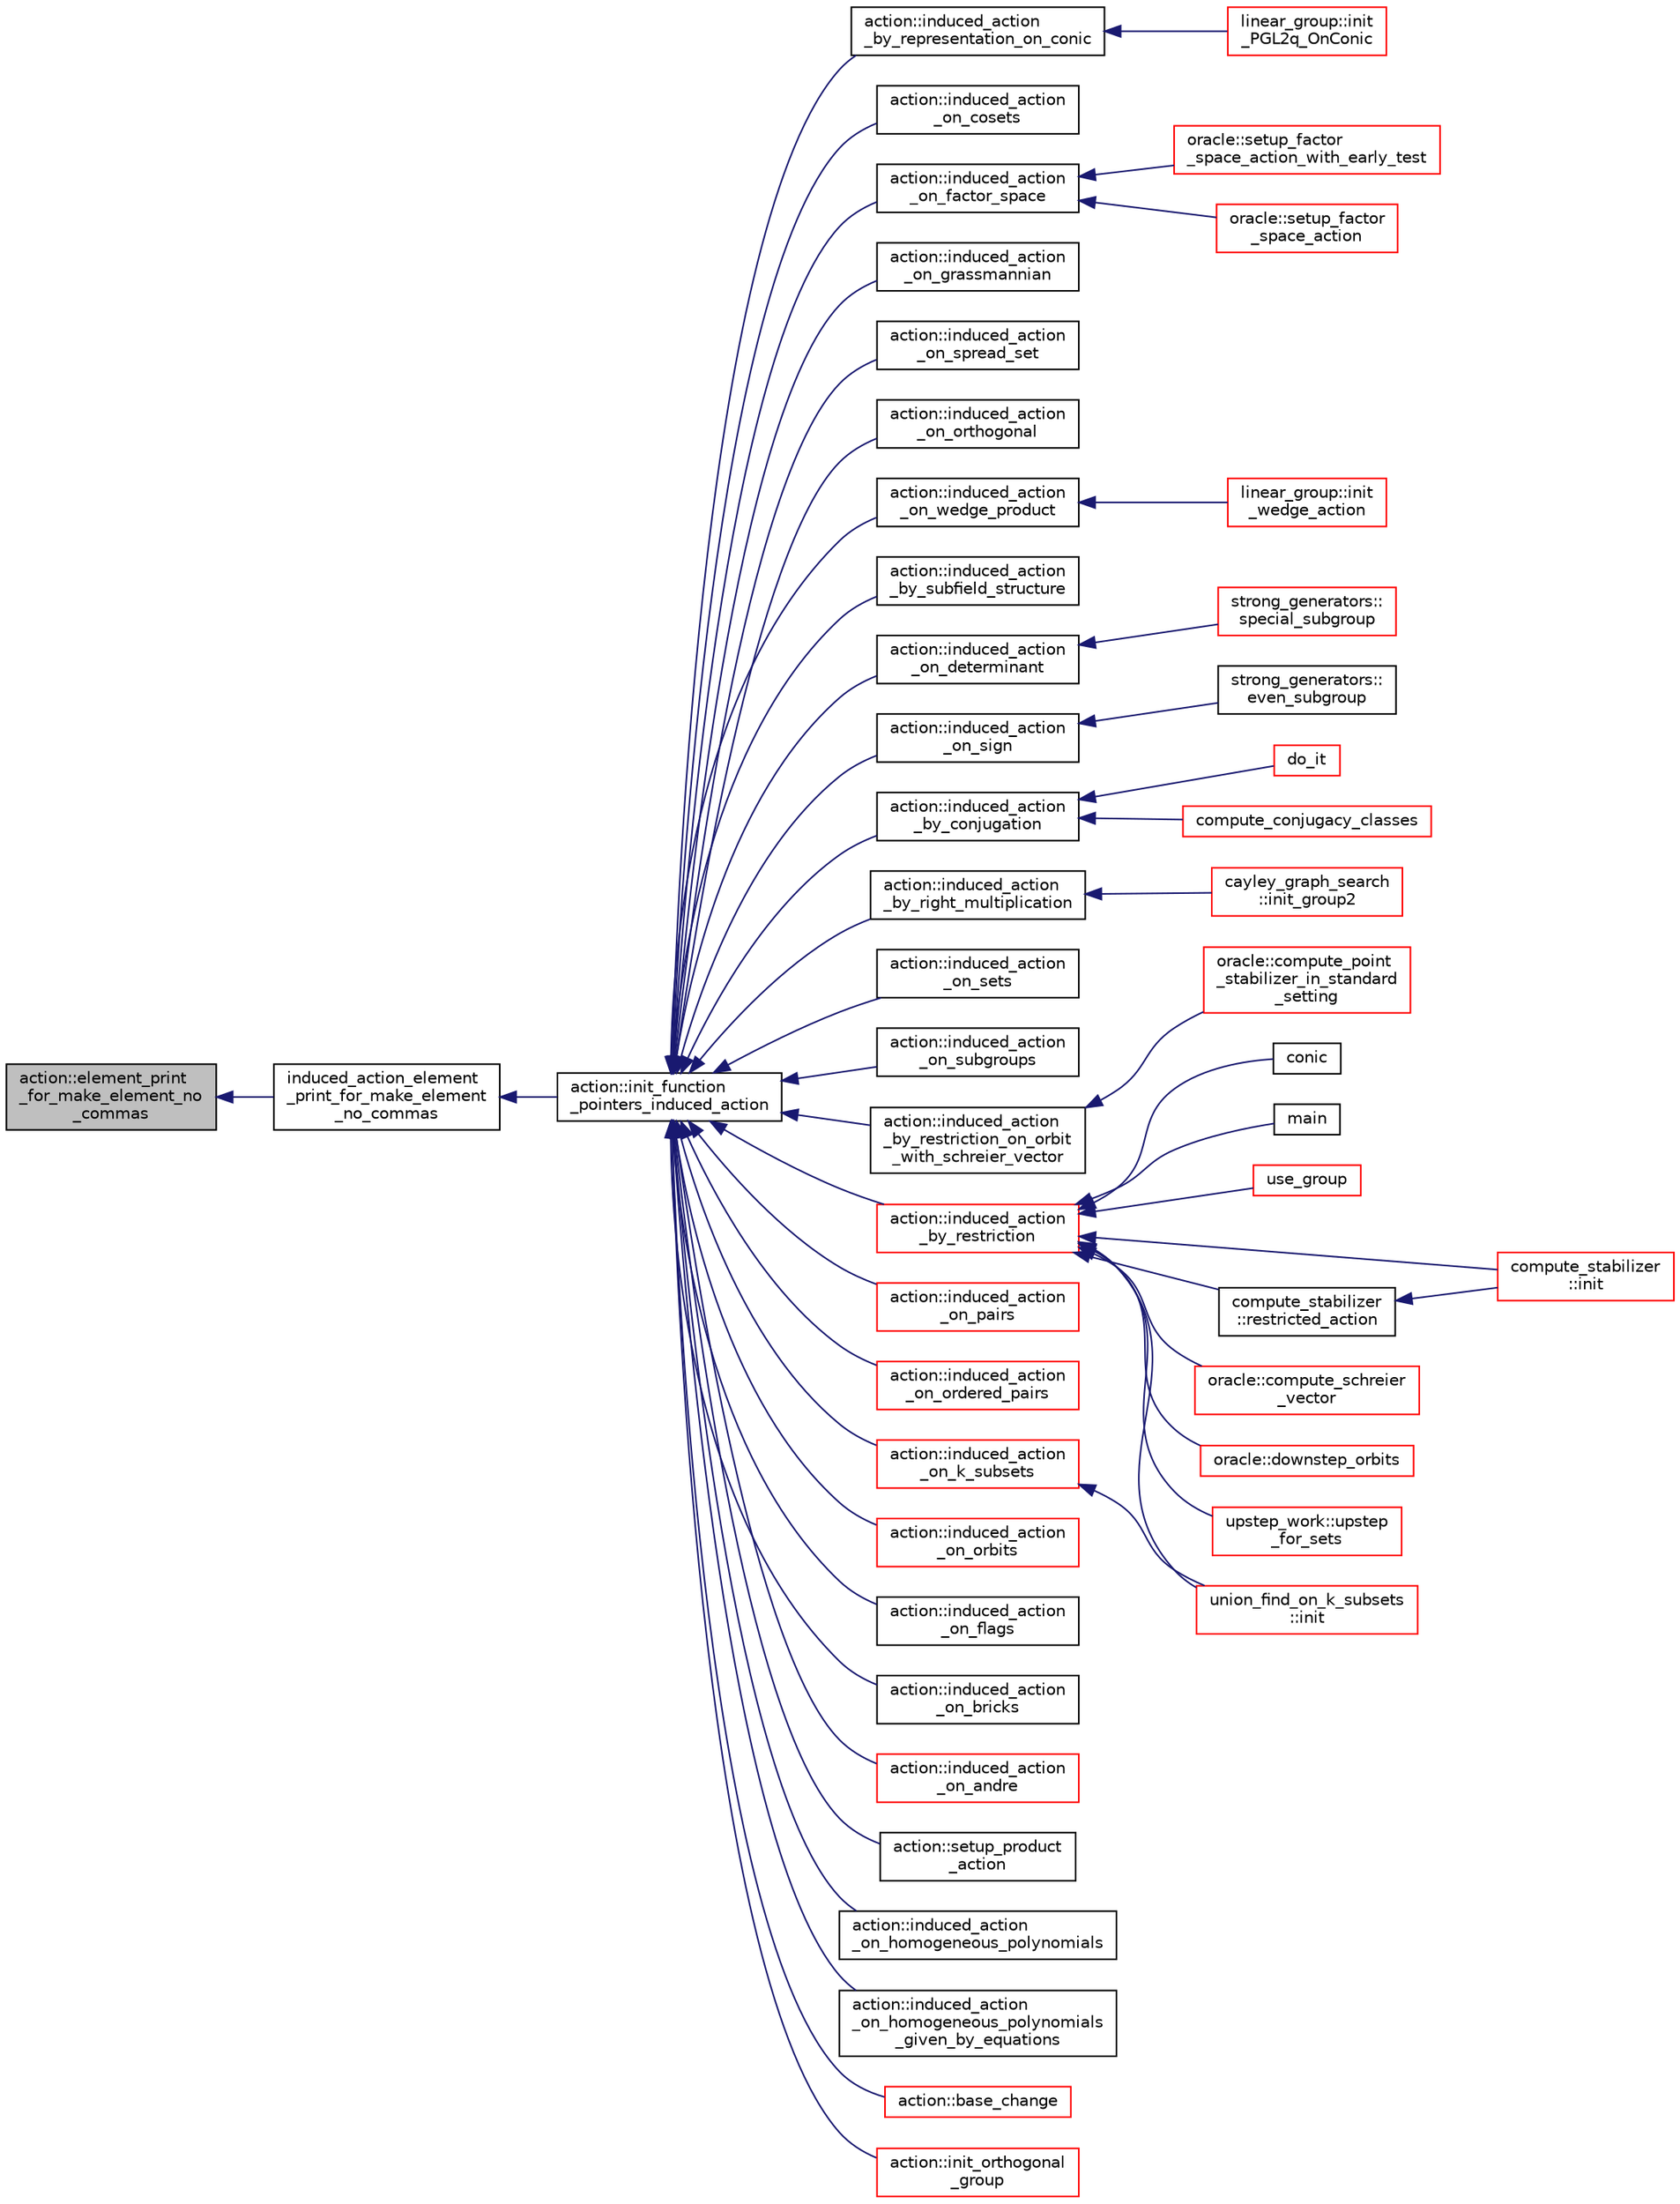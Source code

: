 digraph "action::element_print_for_make_element_no_commas"
{
  edge [fontname="Helvetica",fontsize="10",labelfontname="Helvetica",labelfontsize="10"];
  node [fontname="Helvetica",fontsize="10",shape=record];
  rankdir="LR";
  Node8668 [label="action::element_print\l_for_make_element_no\l_commas",height=0.2,width=0.4,color="black", fillcolor="grey75", style="filled", fontcolor="black"];
  Node8668 -> Node8669 [dir="back",color="midnightblue",fontsize="10",style="solid",fontname="Helvetica"];
  Node8669 [label="induced_action_element\l_print_for_make_element\l_no_commas",height=0.2,width=0.4,color="black", fillcolor="white", style="filled",URL="$d3/d27/interface_8_c.html#ae151544128a85b12466172340404b955"];
  Node8669 -> Node8670 [dir="back",color="midnightblue",fontsize="10",style="solid",fontname="Helvetica"];
  Node8670 [label="action::init_function\l_pointers_induced_action",height=0.2,width=0.4,color="black", fillcolor="white", style="filled",URL="$d2/d86/classaction.html#a3b9287d084b24f7a3b9532a7589c58de"];
  Node8670 -> Node8671 [dir="back",color="midnightblue",fontsize="10",style="solid",fontname="Helvetica"];
  Node8671 [label="action::induced_action\l_by_representation_on_conic",height=0.2,width=0.4,color="black", fillcolor="white", style="filled",URL="$d2/d86/classaction.html#a228538e3f07bc186db8eb5da8b90f617"];
  Node8671 -> Node8672 [dir="back",color="midnightblue",fontsize="10",style="solid",fontname="Helvetica"];
  Node8672 [label="linear_group::init\l_PGL2q_OnConic",height=0.2,width=0.4,color="red", fillcolor="white", style="filled",URL="$df/d5a/classlinear__group.html#a84c4d6e1849da4c6f8f096a1af2a8270"];
  Node8670 -> Node8679 [dir="back",color="midnightblue",fontsize="10",style="solid",fontname="Helvetica"];
  Node8679 [label="action::induced_action\l_on_cosets",height=0.2,width=0.4,color="black", fillcolor="white", style="filled",URL="$d2/d86/classaction.html#acbdff5ffed42af6a01f07dffb2787237"];
  Node8670 -> Node8680 [dir="back",color="midnightblue",fontsize="10",style="solid",fontname="Helvetica"];
  Node8680 [label="action::induced_action\l_on_factor_space",height=0.2,width=0.4,color="black", fillcolor="white", style="filled",URL="$d2/d86/classaction.html#af501ff2aa74fb6049bee5c01cd8b909b"];
  Node8680 -> Node8681 [dir="back",color="midnightblue",fontsize="10",style="solid",fontname="Helvetica"];
  Node8681 [label="oracle::setup_factor\l_space_action_with_early_test",height=0.2,width=0.4,color="red", fillcolor="white", style="filled",URL="$d7/da7/classoracle.html#a7c26a85886666829e9727df91d2f01ad"];
  Node8680 -> Node8761 [dir="back",color="midnightblue",fontsize="10",style="solid",fontname="Helvetica"];
  Node8761 [label="oracle::setup_factor\l_space_action",height=0.2,width=0.4,color="red", fillcolor="white", style="filled",URL="$d7/da7/classoracle.html#a181e076f112ba1f32f5fb4e8abebdb18"];
  Node8670 -> Node8762 [dir="back",color="midnightblue",fontsize="10",style="solid",fontname="Helvetica"];
  Node8762 [label="action::induced_action\l_on_grassmannian",height=0.2,width=0.4,color="black", fillcolor="white", style="filled",URL="$d2/d86/classaction.html#a295b730ecc0b0bf30f714094fef956ea"];
  Node8670 -> Node8763 [dir="back",color="midnightblue",fontsize="10",style="solid",fontname="Helvetica"];
  Node8763 [label="action::induced_action\l_on_spread_set",height=0.2,width=0.4,color="black", fillcolor="white", style="filled",URL="$d2/d86/classaction.html#a7c5839c650592f083dc850d81ed05a5b"];
  Node8670 -> Node8764 [dir="back",color="midnightblue",fontsize="10",style="solid",fontname="Helvetica"];
  Node8764 [label="action::induced_action\l_on_orthogonal",height=0.2,width=0.4,color="black", fillcolor="white", style="filled",URL="$d2/d86/classaction.html#a4f191cee643a81d7f18a4d729084e945"];
  Node8670 -> Node8765 [dir="back",color="midnightblue",fontsize="10",style="solid",fontname="Helvetica"];
  Node8765 [label="action::induced_action\l_on_wedge_product",height=0.2,width=0.4,color="black", fillcolor="white", style="filled",URL="$d2/d86/classaction.html#af13a5da25b8e8597ab695edff222fb6a"];
  Node8765 -> Node8766 [dir="back",color="midnightblue",fontsize="10",style="solid",fontname="Helvetica"];
  Node8766 [label="linear_group::init\l_wedge_action",height=0.2,width=0.4,color="red", fillcolor="white", style="filled",URL="$df/d5a/classlinear__group.html#a16a8a2a5fdc535f2263210ca7943119e"];
  Node8670 -> Node8767 [dir="back",color="midnightblue",fontsize="10",style="solid",fontname="Helvetica"];
  Node8767 [label="action::induced_action\l_by_subfield_structure",height=0.2,width=0.4,color="black", fillcolor="white", style="filled",URL="$d2/d86/classaction.html#add42951bdab176ceed6cc4af05dfa948"];
  Node8670 -> Node8768 [dir="back",color="midnightblue",fontsize="10",style="solid",fontname="Helvetica"];
  Node8768 [label="action::induced_action\l_on_determinant",height=0.2,width=0.4,color="black", fillcolor="white", style="filled",URL="$d2/d86/classaction.html#aa6b9d3c2ded2cae185ee31f2200ad0b5"];
  Node8768 -> Node8769 [dir="back",color="midnightblue",fontsize="10",style="solid",fontname="Helvetica"];
  Node8769 [label="strong_generators::\lspecial_subgroup",height=0.2,width=0.4,color="red", fillcolor="white", style="filled",URL="$dc/d09/classstrong__generators.html#a78e9e4d012bb440194e2874c40ca9e29"];
  Node8670 -> Node8771 [dir="back",color="midnightblue",fontsize="10",style="solid",fontname="Helvetica"];
  Node8771 [label="action::induced_action\l_on_sign",height=0.2,width=0.4,color="black", fillcolor="white", style="filled",URL="$d2/d86/classaction.html#ab17b07971b94eae7c5efa21b33f643f1"];
  Node8771 -> Node8772 [dir="back",color="midnightblue",fontsize="10",style="solid",fontname="Helvetica"];
  Node8772 [label="strong_generators::\leven_subgroup",height=0.2,width=0.4,color="black", fillcolor="white", style="filled",URL="$dc/d09/classstrong__generators.html#a8c1a171968f012ec245b0487a6af66e0"];
  Node8670 -> Node8773 [dir="back",color="midnightblue",fontsize="10",style="solid",fontname="Helvetica"];
  Node8773 [label="action::induced_action\l_by_conjugation",height=0.2,width=0.4,color="black", fillcolor="white", style="filled",URL="$d2/d86/classaction.html#a45fb7703c6acac791acdcde339d21cc2"];
  Node8773 -> Node8774 [dir="back",color="midnightblue",fontsize="10",style="solid",fontname="Helvetica"];
  Node8774 [label="do_it",height=0.2,width=0.4,color="red", fillcolor="white", style="filled",URL="$da/da3/burnside_8_c.html#a6a1ed4d46bdb13e56112f47f0565c25b"];
  Node8773 -> Node8776 [dir="back",color="midnightblue",fontsize="10",style="solid",fontname="Helvetica"];
  Node8776 [label="compute_conjugacy_classes",height=0.2,width=0.4,color="red", fillcolor="white", style="filled",URL="$dc/dd4/group__actions_8h.html#a3a3f311d8e19e481707b3e54dbb35066"];
  Node8670 -> Node8781 [dir="back",color="midnightblue",fontsize="10",style="solid",fontname="Helvetica"];
  Node8781 [label="action::induced_action\l_by_right_multiplication",height=0.2,width=0.4,color="black", fillcolor="white", style="filled",URL="$d2/d86/classaction.html#aafa2818d9d98046507e2754938be0c04"];
  Node8781 -> Node8782 [dir="back",color="midnightblue",fontsize="10",style="solid",fontname="Helvetica"];
  Node8782 [label="cayley_graph_search\l::init_group2",height=0.2,width=0.4,color="red", fillcolor="white", style="filled",URL="$de/dae/classcayley__graph__search.html#ac765646a4795740d7ac0a9407bf35f32"];
  Node8670 -> Node8784 [dir="back",color="midnightblue",fontsize="10",style="solid",fontname="Helvetica"];
  Node8784 [label="action::induced_action\l_on_sets",height=0.2,width=0.4,color="black", fillcolor="white", style="filled",URL="$d2/d86/classaction.html#a09639acee6b88644c103b17050cc32f1"];
  Node8670 -> Node8785 [dir="back",color="midnightblue",fontsize="10",style="solid",fontname="Helvetica"];
  Node8785 [label="action::induced_action\l_on_subgroups",height=0.2,width=0.4,color="black", fillcolor="white", style="filled",URL="$d2/d86/classaction.html#ad0de7ea45a2a73c1b8e0f52ee3ce4610"];
  Node8670 -> Node8786 [dir="back",color="midnightblue",fontsize="10",style="solid",fontname="Helvetica"];
  Node8786 [label="action::induced_action\l_by_restriction_on_orbit\l_with_schreier_vector",height=0.2,width=0.4,color="black", fillcolor="white", style="filled",URL="$d2/d86/classaction.html#ad3ddab72625d9bebe7ac8eaef488cf4c"];
  Node8786 -> Node8787 [dir="back",color="midnightblue",fontsize="10",style="solid",fontname="Helvetica"];
  Node8787 [label="oracle::compute_point\l_stabilizer_in_standard\l_setting",height=0.2,width=0.4,color="red", fillcolor="white", style="filled",URL="$d7/da7/classoracle.html#afa7b2b71cd2ccbb807a740d6e1085982"];
  Node8670 -> Node8788 [dir="back",color="midnightblue",fontsize="10",style="solid",fontname="Helvetica"];
  Node8788 [label="action::induced_action\l_by_restriction",height=0.2,width=0.4,color="red", fillcolor="white", style="filled",URL="$d2/d86/classaction.html#a37c21f74a97c921d882a308370c06357"];
  Node8788 -> Node8692 [dir="back",color="midnightblue",fontsize="10",style="solid",fontname="Helvetica"];
  Node8692 [label="conic",height=0.2,width=0.4,color="black", fillcolor="white", style="filled",URL="$d4/de8/conic_8_c.html#a96def9474b981a9d5831a9b48d85d652"];
  Node8788 -> Node8789 [dir="back",color="midnightblue",fontsize="10",style="solid",fontname="Helvetica"];
  Node8789 [label="main",height=0.2,width=0.4,color="black", fillcolor="white", style="filled",URL="$d5/d0d/apps_2projective__space_2polar_8_c.html#a217dbf8b442f20279ea00b898af96f52"];
  Node8788 -> Node8719 [dir="back",color="midnightblue",fontsize="10",style="solid",fontname="Helvetica"];
  Node8719 [label="use_group",height=0.2,width=0.4,color="red", fillcolor="white", style="filled",URL="$d9/d9f/all__cliques_8_c.html#aba62531e97173264c39afe2c7857af31"];
  Node8788 -> Node8790 [dir="back",color="midnightblue",fontsize="10",style="solid",fontname="Helvetica"];
  Node8790 [label="union_find_on_k_subsets\l::init",height=0.2,width=0.4,color="red", fillcolor="white", style="filled",URL="$d3/d1b/classunion__find__on__k__subsets.html#aad0de310a8e8df1ff78ee2eaf3ec1e54"];
  Node8788 -> Node8792 [dir="back",color="midnightblue",fontsize="10",style="solid",fontname="Helvetica"];
  Node8792 [label="compute_stabilizer\l::init",height=0.2,width=0.4,color="red", fillcolor="white", style="filled",URL="$d8/d30/classcompute__stabilizer.html#a36a1729430f317a65559220a8206a7d7"];
  Node8788 -> Node8797 [dir="back",color="midnightblue",fontsize="10",style="solid",fontname="Helvetica"];
  Node8797 [label="compute_stabilizer\l::restricted_action",height=0.2,width=0.4,color="black", fillcolor="white", style="filled",URL="$d8/d30/classcompute__stabilizer.html#a895df470da0ac14f812c3c4b6f2280b9"];
  Node8797 -> Node8792 [dir="back",color="midnightblue",fontsize="10",style="solid",fontname="Helvetica"];
  Node8788 -> Node8798 [dir="back",color="midnightblue",fontsize="10",style="solid",fontname="Helvetica"];
  Node8798 [label="oracle::compute_schreier\l_vector",height=0.2,width=0.4,color="red", fillcolor="white", style="filled",URL="$d7/da7/classoracle.html#a1ba7d398b51ed70f89b5ea54adb7b089"];
  Node8788 -> Node8808 [dir="back",color="midnightblue",fontsize="10",style="solid",fontname="Helvetica"];
  Node8808 [label="oracle::downstep_orbits",height=0.2,width=0.4,color="red", fillcolor="white", style="filled",URL="$d7/da7/classoracle.html#a65ea623f3a7b2e3dba4e29638207bc53"];
  Node8788 -> Node8810 [dir="back",color="midnightblue",fontsize="10",style="solid",fontname="Helvetica"];
  Node8810 [label="upstep_work::upstep\l_for_sets",height=0.2,width=0.4,color="red", fillcolor="white", style="filled",URL="$d2/dd6/classupstep__work.html#acbfe3d5e23c38c3dc8f5908e0bc5bf1b"];
  Node8670 -> Node8828 [dir="back",color="midnightblue",fontsize="10",style="solid",fontname="Helvetica"];
  Node8828 [label="action::induced_action\l_on_pairs",height=0.2,width=0.4,color="red", fillcolor="white", style="filled",URL="$d2/d86/classaction.html#a4b01c7b3cc749218e9dbd84b9fed90b3"];
  Node8670 -> Node8830 [dir="back",color="midnightblue",fontsize="10",style="solid",fontname="Helvetica"];
  Node8830 [label="action::induced_action\l_on_ordered_pairs",height=0.2,width=0.4,color="red", fillcolor="white", style="filled",URL="$d2/d86/classaction.html#ad290e0cc115881e0b9ddab7f7071975e"];
  Node8670 -> Node8831 [dir="back",color="midnightblue",fontsize="10",style="solid",fontname="Helvetica"];
  Node8831 [label="action::induced_action\l_on_k_subsets",height=0.2,width=0.4,color="red", fillcolor="white", style="filled",URL="$d2/d86/classaction.html#a2eb6058853cffc4c099099e07ecbe612"];
  Node8831 -> Node8790 [dir="back",color="midnightblue",fontsize="10",style="solid",fontname="Helvetica"];
  Node8670 -> Node8833 [dir="back",color="midnightblue",fontsize="10",style="solid",fontname="Helvetica"];
  Node8833 [label="action::induced_action\l_on_orbits",height=0.2,width=0.4,color="red", fillcolor="white", style="filled",URL="$d2/d86/classaction.html#a875913e4919877fe3dcae039ce44d7d8"];
  Node8670 -> Node8837 [dir="back",color="midnightblue",fontsize="10",style="solid",fontname="Helvetica"];
  Node8837 [label="action::induced_action\l_on_flags",height=0.2,width=0.4,color="black", fillcolor="white", style="filled",URL="$d2/d86/classaction.html#afb1ac2fda2a79462e38c133330982341"];
  Node8670 -> Node8838 [dir="back",color="midnightblue",fontsize="10",style="solid",fontname="Helvetica"];
  Node8838 [label="action::induced_action\l_on_bricks",height=0.2,width=0.4,color="black", fillcolor="white", style="filled",URL="$d2/d86/classaction.html#a71c71472fda2eefb125cd852d5feb306"];
  Node8670 -> Node8839 [dir="back",color="midnightblue",fontsize="10",style="solid",fontname="Helvetica"];
  Node8839 [label="action::induced_action\l_on_andre",height=0.2,width=0.4,color="red", fillcolor="white", style="filled",URL="$d2/d86/classaction.html#a917efe5d7ae49b86dbf397540939fea4"];
  Node8670 -> Node8841 [dir="back",color="midnightblue",fontsize="10",style="solid",fontname="Helvetica"];
  Node8841 [label="action::setup_product\l_action",height=0.2,width=0.4,color="black", fillcolor="white", style="filled",URL="$d2/d86/classaction.html#a35c717fb546189c007a89bb7b133e2f6"];
  Node8670 -> Node8842 [dir="back",color="midnightblue",fontsize="10",style="solid",fontname="Helvetica"];
  Node8842 [label="action::induced_action\l_on_homogeneous_polynomials",height=0.2,width=0.4,color="black", fillcolor="white", style="filled",URL="$d2/d86/classaction.html#acafe8fb1e63926ce35338a292b621f8a"];
  Node8670 -> Node8843 [dir="back",color="midnightblue",fontsize="10",style="solid",fontname="Helvetica"];
  Node8843 [label="action::induced_action\l_on_homogeneous_polynomials\l_given_by_equations",height=0.2,width=0.4,color="black", fillcolor="white", style="filled",URL="$d2/d86/classaction.html#a8f8df8dabfaa711297c20d44a2c1946a"];
  Node8670 -> Node8844 [dir="back",color="midnightblue",fontsize="10",style="solid",fontname="Helvetica"];
  Node8844 [label="action::base_change",height=0.2,width=0.4,color="red", fillcolor="white", style="filled",URL="$d2/d86/classaction.html#a1cab1a81da804692affaf9b7060c90f6"];
  Node8670 -> Node8872 [dir="back",color="midnightblue",fontsize="10",style="solid",fontname="Helvetica"];
  Node8872 [label="action::init_orthogonal\l_group",height=0.2,width=0.4,color="red", fillcolor="white", style="filled",URL="$d2/d86/classaction.html#a2cfe124956ed67d8b7a927bb44847cc2"];
}
